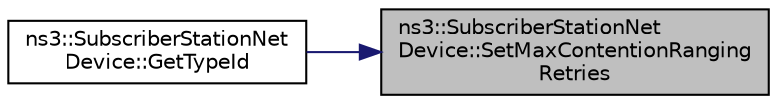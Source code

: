 digraph "ns3::SubscriberStationNetDevice::SetMaxContentionRangingRetries"
{
 // LATEX_PDF_SIZE
  edge [fontname="Helvetica",fontsize="10",labelfontname="Helvetica",labelfontsize="10"];
  node [fontname="Helvetica",fontsize="10",shape=record];
  rankdir="RL";
  Node1 [label="ns3::SubscriberStationNet\lDevice::SetMaxContentionRanging\lRetries",height=0.2,width=0.4,color="black", fillcolor="grey75", style="filled", fontcolor="black",tooltip=" "];
  Node1 -> Node2 [dir="back",color="midnightblue",fontsize="10",style="solid",fontname="Helvetica"];
  Node2 [label="ns3::SubscriberStationNet\lDevice::GetTypeId",height=0.2,width=0.4,color="black", fillcolor="white", style="filled",URL="$classns3_1_1_subscriber_station_net_device.html#abbce9c3781b59571a01f3c1adbc3f70d",tooltip="Get the type ID."];
}
